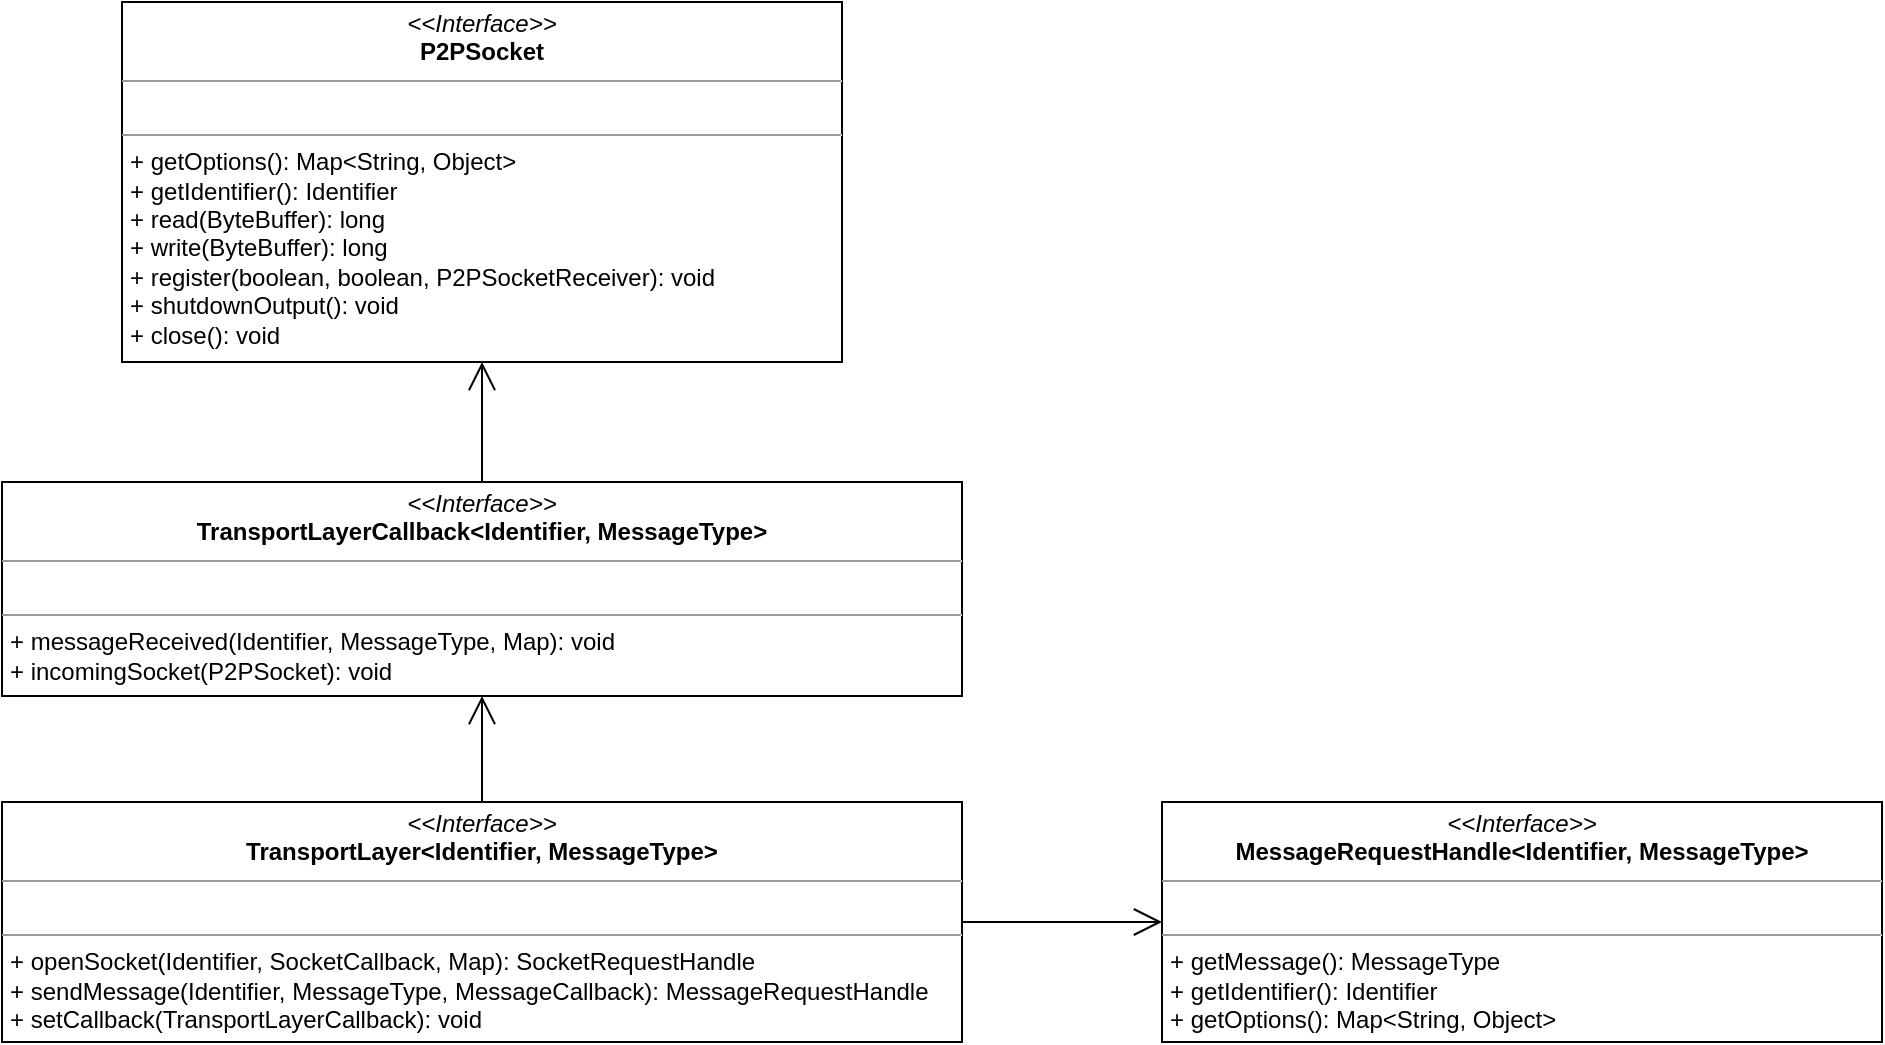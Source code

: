 <mxfile version="20.8.10" type="github">
  <diagram id="C5RBs43oDa-KdzZeNtuy" name="Page-1">
    <mxGraphModel dx="1290" dy="-596" grid="1" gridSize="10" guides="1" tooltips="1" connect="1" arrows="1" fold="1" page="1" pageScale="1" pageWidth="827" pageHeight="1169" math="0" shadow="0">
      <root>
        <mxCell id="WIyWlLk6GJQsqaUBKTNV-0" />
        <mxCell id="WIyWlLk6GJQsqaUBKTNV-1" parent="WIyWlLk6GJQsqaUBKTNV-0" />
        <mxCell id="ppgxe4hvUcSwGKU7Y1Ct-5" value="&lt;p style=&quot;margin:0px;margin-top:4px;text-align:center;&quot;&gt;&lt;i&gt;&amp;lt;&amp;lt;Interface&amp;gt;&amp;gt;&lt;/i&gt;&lt;br&gt;&lt;b style=&quot;&quot;&gt;TransportLayerCallback&lt;/b&gt;&lt;b&gt;&amp;lt;Identifier, MessageType&amp;gt;&lt;/b&gt;&lt;/p&gt;&lt;hr size=&quot;1&quot;&gt;&lt;p style=&quot;margin:0px;margin-left:4px;&quot;&gt;&lt;br&gt;&lt;/p&gt;&lt;hr size=&quot;1&quot;&gt;&lt;p style=&quot;margin:0px;margin-left:4px;&quot;&gt;+ messageReceived&lt;span style=&quot;background-color: initial;&quot;&gt;(Identifier, MessageType, Map): void&lt;/span&gt;&lt;/p&gt;&lt;p style=&quot;margin:0px;margin-left:4px;&quot;&gt;+&amp;nbsp;incomingSocket(P2PSocket)&lt;span style=&quot;background-color: initial;&quot;&gt;: void&lt;/span&gt;&lt;/p&gt;" style="verticalAlign=top;align=left;overflow=fill;fontSize=12;fontFamily=Helvetica;html=1;rounded=0;shadow=0;comic=0;labelBackgroundColor=none;strokeWidth=1" vertex="1" parent="WIyWlLk6GJQsqaUBKTNV-1">
          <mxGeometry x="140" y="1520" width="480" height="107" as="geometry" />
        </mxCell>
        <mxCell id="ppgxe4hvUcSwGKU7Y1Ct-6" value="&lt;p style=&quot;margin:0px;margin-top:4px;text-align:center;&quot;&gt;&lt;i&gt;&amp;lt;&amp;lt;Interface&amp;gt;&amp;gt;&lt;/i&gt;&lt;br&gt;&lt;b style=&quot;&quot;&gt;P2PSocket&lt;/b&gt;&lt;/p&gt;&lt;hr size=&quot;1&quot;&gt;&lt;p style=&quot;margin:0px;margin-left:4px;&quot;&gt;&lt;br&gt;&lt;/p&gt;&lt;hr size=&quot;1&quot;&gt;&lt;p style=&quot;margin:0px;margin-left:4px;&quot;&gt;+ getOptions()&lt;span style=&quot;background-color: initial;&quot;&gt;: Map&amp;lt;String, Object&amp;gt;&lt;/span&gt;&lt;/p&gt;&lt;p style=&quot;margin:0px;margin-left:4px;&quot;&gt;+ getIdentifier(): Identifier&lt;/p&gt;&lt;p style=&quot;margin:0px;margin-left:4px;&quot;&gt;+ read(ByteBuffer): long&lt;/p&gt;&lt;p style=&quot;margin:0px;margin-left:4px;&quot;&gt;+ write(ByteBuffer): long&lt;/p&gt;&lt;p style=&quot;margin:0px;margin-left:4px;&quot;&gt;+ register(boolean, boolean, P2PSocketReceiver): void&lt;/p&gt;&lt;p style=&quot;margin:0px;margin-left:4px;&quot;&gt;&lt;span style=&quot;background-color: initial;&quot;&gt;+ shutdownOutput(): void&lt;/span&gt;&lt;/p&gt;&lt;p style=&quot;margin:0px;margin-left:4px;&quot;&gt;&lt;span style=&quot;background-color: initial;&quot;&gt;+ close(): void&lt;/span&gt;&lt;/p&gt;" style="verticalAlign=top;align=left;overflow=fill;fontSize=12;fontFamily=Helvetica;html=1;rounded=0;shadow=0;comic=0;labelBackgroundColor=none;strokeWidth=1" vertex="1" parent="WIyWlLk6GJQsqaUBKTNV-1">
          <mxGeometry x="200" y="1280" width="360" height="180" as="geometry" />
        </mxCell>
        <mxCell id="ppgxe4hvUcSwGKU7Y1Ct-7" value="" style="endArrow=open;endFill=1;endSize=12;html=1;rounded=0;" edge="1" parent="WIyWlLk6GJQsqaUBKTNV-1" source="ppgxe4hvUcSwGKU7Y1Ct-5" target="ppgxe4hvUcSwGKU7Y1Ct-6">
          <mxGeometry width="160" relative="1" as="geometry">
            <mxPoint x="330" y="1480" as="sourcePoint" />
            <mxPoint x="490" y="1480" as="targetPoint" />
          </mxGeometry>
        </mxCell>
        <mxCell id="ppgxe4hvUcSwGKU7Y1Ct-8" value="&lt;p style=&quot;margin:0px;margin-top:4px;text-align:center;&quot;&gt;&lt;i&gt;&amp;lt;&amp;lt;Interface&amp;gt;&amp;gt;&lt;/i&gt;&lt;br&gt;&lt;b style=&quot;&quot;&gt;TransportLayer&lt;/b&gt;&lt;b&gt;&amp;lt;Identifier, MessageType&amp;gt;&lt;/b&gt;&lt;/p&gt;&lt;hr size=&quot;1&quot;&gt;&lt;p style=&quot;margin:0px;margin-left:4px;&quot;&gt;&lt;br&gt;&lt;/p&gt;&lt;hr size=&quot;1&quot;&gt;&lt;p style=&quot;margin:0px;margin-left:4px;&quot;&gt;+ openSocket&lt;span style=&quot;background-color: initial;&quot;&gt;(Identifier, SocketCallback, Map): SocketRequestHandle&lt;/span&gt;&lt;/p&gt;&lt;p style=&quot;margin:0px;margin-left:4px;&quot;&gt;+&amp;nbsp;sendMessage(Identifier, MessageType, MessageCallback)&lt;span style=&quot;background-color: initial;&quot;&gt;: MessageRequestHandle&lt;/span&gt;&lt;/p&gt;&lt;p style=&quot;margin:0px;margin-left:4px;&quot;&gt;&lt;span style=&quot;background-color: initial;&quot;&gt;+ setCallback(TransportLayerCallback): void&lt;/span&gt;&lt;/p&gt;" style="verticalAlign=top;align=left;overflow=fill;fontSize=12;fontFamily=Helvetica;html=1;rounded=0;shadow=0;comic=0;labelBackgroundColor=none;strokeWidth=1" vertex="1" parent="WIyWlLk6GJQsqaUBKTNV-1">
          <mxGeometry x="140" y="1680" width="480" height="120" as="geometry" />
        </mxCell>
        <mxCell id="ppgxe4hvUcSwGKU7Y1Ct-9" value="" style="endArrow=open;endFill=1;endSize=12;html=1;rounded=0;" edge="1" parent="WIyWlLk6GJQsqaUBKTNV-1" source="ppgxe4hvUcSwGKU7Y1Ct-8" target="ppgxe4hvUcSwGKU7Y1Ct-5">
          <mxGeometry width="160" relative="1" as="geometry">
            <mxPoint x="390" y="1530" as="sourcePoint" />
            <mxPoint x="390" y="1470" as="targetPoint" />
          </mxGeometry>
        </mxCell>
        <mxCell id="ppgxe4hvUcSwGKU7Y1Ct-10" value="&lt;p style=&quot;margin:0px;margin-top:4px;text-align:center;&quot;&gt;&lt;i&gt;&amp;lt;&amp;lt;Interface&amp;gt;&amp;gt;&lt;/i&gt;&lt;br&gt;&lt;b style=&quot;&quot;&gt;MessageRequestHandle&amp;lt;Identifier, MessageType&amp;gt;&lt;/b&gt;&lt;/p&gt;&lt;hr size=&quot;1&quot;&gt;&lt;p style=&quot;margin:0px;margin-left:4px;&quot;&gt;&lt;br&gt;&lt;/p&gt;&lt;hr size=&quot;1&quot;&gt;&lt;p style=&quot;margin:0px;margin-left:4px;&quot;&gt;+ getMessage(): MessageType&lt;/p&gt;&lt;p style=&quot;margin:0px;margin-left:4px;&quot;&gt;+ getIdentifier(): Identifier&lt;/p&gt;&lt;p style=&quot;border-color: var(--border-color); margin: 0px 0px 0px 4px;&quot;&gt;+ getOptions(): Map&amp;lt;String, Object&amp;gt;&lt;/p&gt;&lt;p style=&quot;margin:0px;margin-left:4px;&quot;&gt;&lt;br&gt;&lt;/p&gt;" style="verticalAlign=top;align=left;overflow=fill;fontSize=12;fontFamily=Helvetica;html=1;rounded=0;shadow=0;comic=0;labelBackgroundColor=none;strokeWidth=1" vertex="1" parent="WIyWlLk6GJQsqaUBKTNV-1">
          <mxGeometry x="720" y="1680" width="360" height="120" as="geometry" />
        </mxCell>
        <mxCell id="ppgxe4hvUcSwGKU7Y1Ct-11" value="" style="endArrow=open;endFill=1;endSize=12;html=1;rounded=0;" edge="1" parent="WIyWlLk6GJQsqaUBKTNV-1" source="ppgxe4hvUcSwGKU7Y1Ct-8" target="ppgxe4hvUcSwGKU7Y1Ct-10">
          <mxGeometry width="160" relative="1" as="geometry">
            <mxPoint x="390" y="1690" as="sourcePoint" />
            <mxPoint x="390" y="1637" as="targetPoint" />
          </mxGeometry>
        </mxCell>
      </root>
    </mxGraphModel>
  </diagram>
</mxfile>
